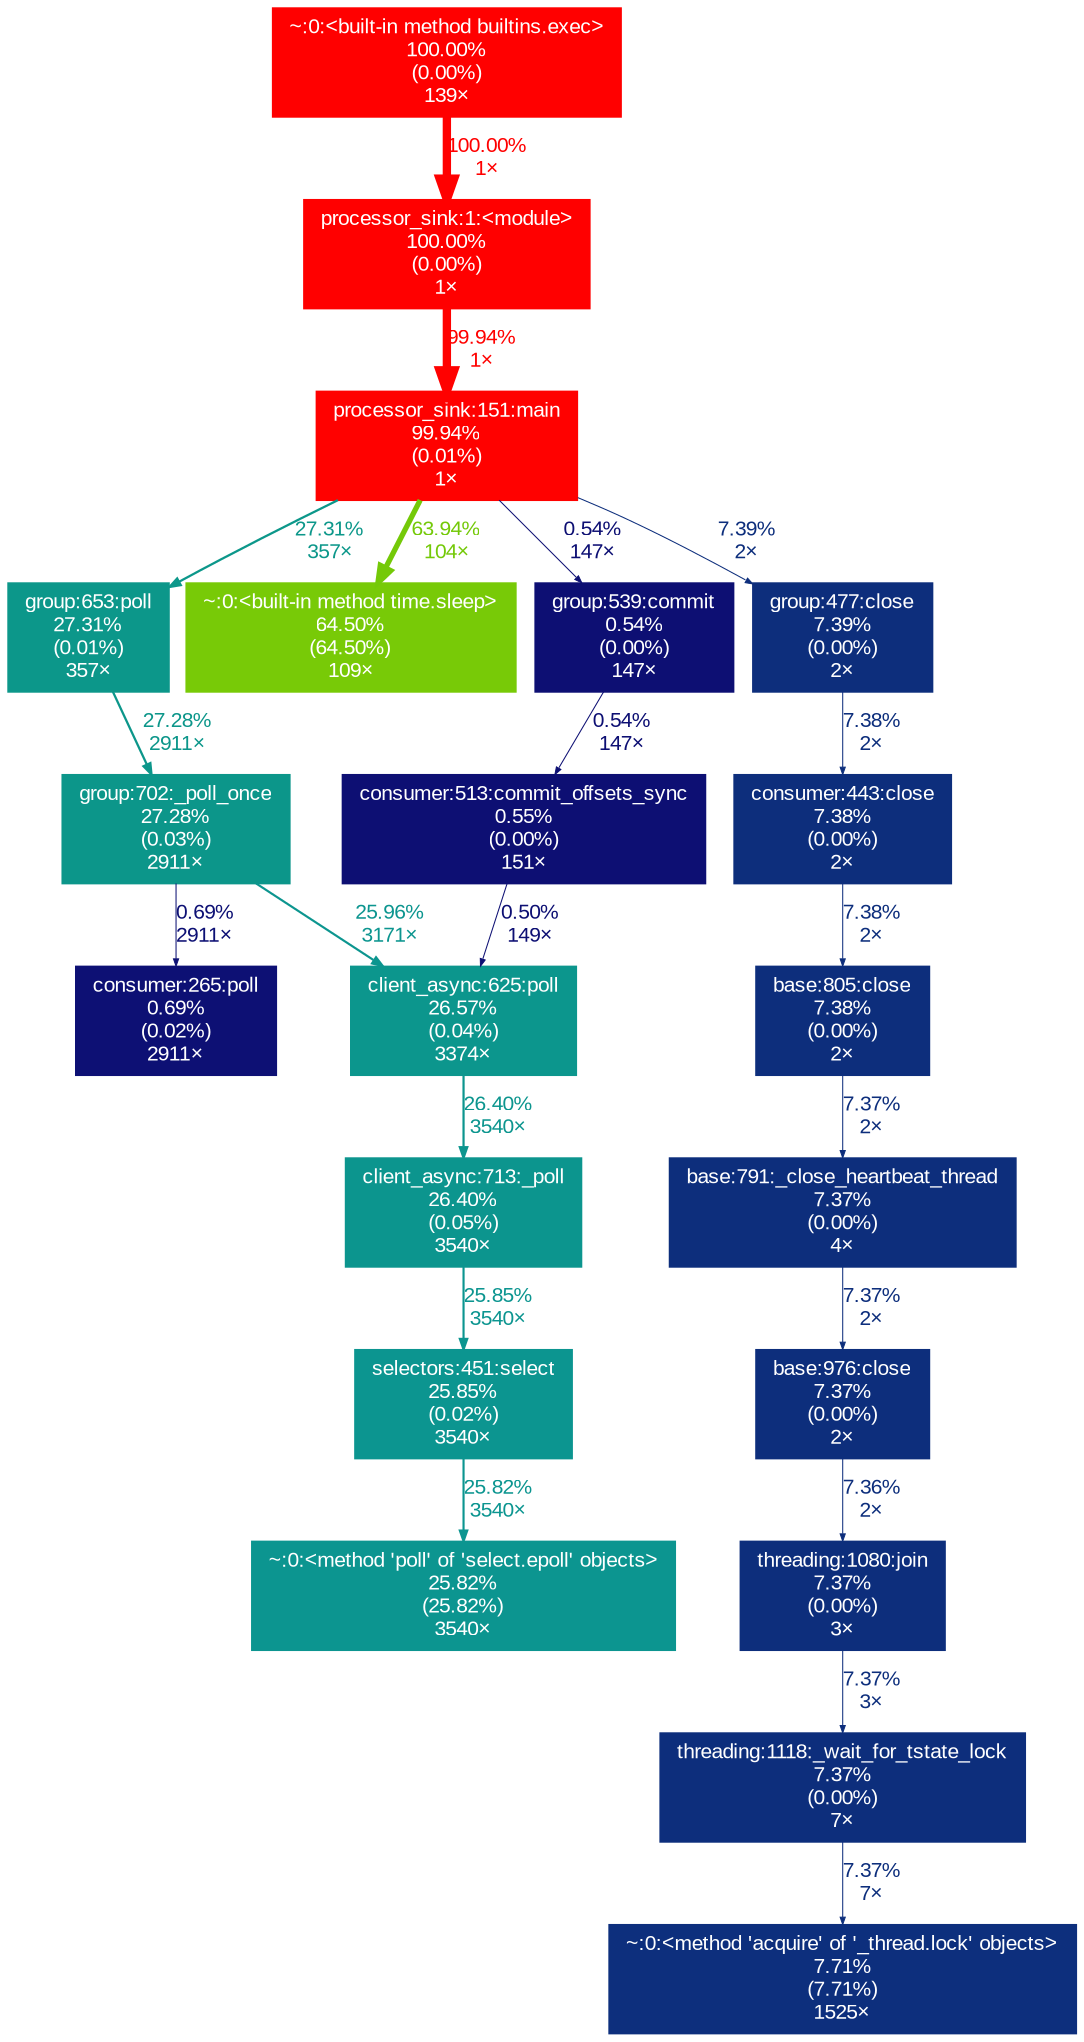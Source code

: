 digraph {
	graph [fontname=Arial, nodesep=0.125, ranksep=0.25];
	node [fontcolor=white, fontname=Arial, height=0, shape=box, style=filled, width=0];
	edge [fontname=Arial];
	53 [color="#0c9590", fontcolor="#ffffff", fontsize="10.00", label="selectors:451:select\n25.85%\n(0.02%)\n3540×", tooltip="/opt/conda/lib/python3.11/selectors.py"];
	53 -> 1539 [arrowsize="0.51", color="#0c9590", fontcolor="#0c9590", fontsize="10.00", label="25.82%\n3540×", labeldistance="1.03", penwidth="1.03"];
	83 [color="#0c968d", fontcolor="#ffffff", fontsize="10.00", label="client_async:625:poll\n26.57%\n(0.04%)\n3374×", tooltip="/opt/conda/lib/python3.11/site-packages/kafka/client_async.py"];
	83 -> 190 [arrowsize="0.51", color="#0c958e", fontcolor="#0c958e", fontsize="10.00", label="26.40%\n3540×", labeldistance="1.06", penwidth="1.06"];
	144 [color="#ff0100", fontcolor="#ffffff", fontsize="10.00", label="processor_sink:151:main\n99.94%\n(0.01%)\n1×", tooltip="processor_sink.py"];
	144 -> 469 [arrowsize="0.52", color="#0c978a", fontcolor="#0c978a", fontsize="10.00", label="27.31%\n357×", labeldistance="1.09", penwidth="1.09"];
	144 -> 713 [arrowsize="0.80", color="#74c908", fontcolor="#74c908", fontsize="10.00", label="63.94%\n104×", labeldistance="2.56", penwidth="2.56"];
	144 -> 860 [arrowsize="0.35", color="#0d2e7c", fontcolor="#0d2e7c", fontsize="10.00", label="7.39%\n2×", labeldistance="0.50", penwidth="0.50"];
	144 -> 928 [arrowsize="0.35", color="#0d0f73", fontcolor="#0d0f73", fontsize="10.00", label="0.54%\n147×", labeldistance="0.50", penwidth="0.50"];
	155 [color="#0d0f73", fontcolor="#ffffff", fontsize="10.00", label="consumer:513:commit_offsets_sync\n0.55%\n(0.00%)\n151×", tooltip="/opt/conda/lib/python3.11/site-packages/kafka/coordinator/consumer.py"];
	155 -> 83 [arrowsize="0.35", color="#0d0f73", fontcolor="#0d0f73", fontsize="10.00", label="0.50%\n149×", labeldistance="0.50", penwidth="0.50"];
	190 [color="#0c958e", fontcolor="#ffffff", fontsize="10.00", label="client_async:713:_poll\n26.40%\n(0.05%)\n3540×", tooltip="/opt/conda/lib/python3.11/site-packages/kafka/client_async.py"];
	190 -> 53 [arrowsize="0.51", color="#0c9590", fontcolor="#0c9590", fontsize="10.00", label="25.85%\n3540×", labeldistance="1.03", penwidth="1.03"];
	423 [color="#ff0000", fontcolor="#ffffff", fontsize="10.00", label="~:0:<built-in method builtins.exec>\n100.00%\n(0.00%)\n139×", tooltip="~"];
	423 -> 763 [arrowsize="1.00", color="#ff0000", fontcolor="#ff0000", fontsize="10.00", label="100.00%\n1×", labeldistance="4.00", penwidth="4.00"];
	469 [color="#0c978a", fontcolor="#ffffff", fontsize="10.00", label="group:653:poll\n27.31%\n(0.01%)\n357×", tooltip="/opt/conda/lib/python3.11/site-packages/kafka/consumer/group.py"];
	469 -> 525 [arrowsize="0.52", color="#0c968a", fontcolor="#0c968a", fontsize="10.00", label="27.28%\n2911×", labeldistance="1.09", penwidth="1.09"];
	525 [color="#0c968a", fontcolor="#ffffff", fontsize="10.00", label="group:702:_poll_once\n27.28%\n(0.03%)\n2911×", tooltip="/opt/conda/lib/python3.11/site-packages/kafka/consumer/group.py"];
	525 -> 83 [arrowsize="0.51", color="#0c958f", fontcolor="#0c958f", fontsize="10.00", label="25.96%\n3171×", labeldistance="1.04", penwidth="1.04"];
	525 -> 917 [arrowsize="0.35", color="#0d1074", fontcolor="#0d1074", fontsize="10.00", label="0.69%\n2911×", labeldistance="0.50", penwidth="0.50"];
	561 [color="#0d2e7c", fontcolor="#ffffff", fontsize="10.00", label="threading:1080:join\n7.37%\n(0.00%)\n3×", tooltip="/opt/conda/lib/python3.11/threading.py"];
	561 -> 671 [arrowsize="0.35", color="#0d2e7c", fontcolor="#0d2e7c", fontsize="10.00", label="7.37%\n3×", labeldistance="0.50", penwidth="0.50"];
	670 [color="#0d2f7d", fontcolor="#ffffff", fontsize="10.00", label="~:0:<method 'acquire' of '_thread.lock' objects>\n7.71%\n(7.71%)\n1525×", tooltip="~"];
	671 [color="#0d2e7c", fontcolor="#ffffff", fontsize="10.00", label="threading:1118:_wait_for_tstate_lock\n7.37%\n(0.00%)\n7×", tooltip="/opt/conda/lib/python3.11/threading.py"];
	671 -> 670 [arrowsize="0.35", color="#0d2e7c", fontcolor="#0d2e7c", fontsize="10.00", label="7.37%\n7×", labeldistance="0.50", penwidth="0.50"];
	713 [color="#78ca07", fontcolor="#ffffff", fontsize="10.00", label="~:0:<built-in method time.sleep>\n64.50%\n(64.50%)\n109×", tooltip="~"];
	763 [color="#ff0000", fontcolor="#ffffff", fontsize="10.00", label="processor_sink:1:<module>\n100.00%\n(0.00%)\n1×", tooltip="processor_sink.py"];
	763 -> 144 [arrowsize="1.00", color="#ff0100", fontcolor="#ff0100", fontsize="10.00", label="99.94%\n1×", labeldistance="4.00", penwidth="4.00"];
	860 [color="#0d2e7c", fontcolor="#ffffff", fontsize="10.00", label="group:477:close\n7.39%\n(0.00%)\n2×", tooltip="/opt/conda/lib/python3.11/site-packages/kafka/consumer/group.py"];
	860 -> 929 [arrowsize="0.35", color="#0d2e7c", fontcolor="#0d2e7c", fontsize="10.00", label="7.38%\n2×", labeldistance="0.50", penwidth="0.50"];
	917 [color="#0d1074", fontcolor="#ffffff", fontsize="10.00", label="consumer:265:poll\n0.69%\n(0.02%)\n2911×", tooltip="/opt/conda/lib/python3.11/site-packages/kafka/coordinator/consumer.py"];
	919 [color="#0d2e7c", fontcolor="#ffffff", fontsize="10.00", label="base:805:close\n7.38%\n(0.00%)\n2×", tooltip="/opt/conda/lib/python3.11/site-packages/kafka/coordinator/base.py"];
	919 -> 923 [arrowsize="0.35", color="#0d2e7c", fontcolor="#0d2e7c", fontsize="10.00", label="7.37%\n2×", labeldistance="0.50", penwidth="0.50"];
	922 [color="#0d2e7c", fontcolor="#ffffff", fontsize="10.00", label="base:976:close\n7.37%\n(0.00%)\n2×", tooltip="/opt/conda/lib/python3.11/site-packages/kafka/coordinator/base.py"];
	922 -> 561 [arrowsize="0.35", color="#0d2e7c", fontcolor="#0d2e7c", fontsize="10.00", label="7.36%\n2×", labeldistance="0.50", penwidth="0.50"];
	923 [color="#0d2e7c", fontcolor="#ffffff", fontsize="10.00", label="base:791:_close_heartbeat_thread\n7.37%\n(0.00%)\n4×", tooltip="/opt/conda/lib/python3.11/site-packages/kafka/coordinator/base.py"];
	923 -> 922 [arrowsize="0.35", color="#0d2e7c", fontcolor="#0d2e7c", fontsize="10.00", label="7.37%\n2×", labeldistance="0.50", penwidth="0.50"];
	928 [color="#0d0f73", fontcolor="#ffffff", fontsize="10.00", label="group:539:commit\n0.54%\n(0.00%)\n147×", tooltip="/opt/conda/lib/python3.11/site-packages/kafka/consumer/group.py"];
	928 -> 155 [arrowsize="0.35", color="#0d0f73", fontcolor="#0d0f73", fontsize="10.00", label="0.54%\n147×", labeldistance="0.50", penwidth="0.50"];
	929 [color="#0d2e7c", fontcolor="#ffffff", fontsize="10.00", label="consumer:443:close\n7.38%\n(0.00%)\n2×", tooltip="/opt/conda/lib/python3.11/site-packages/kafka/coordinator/consumer.py"];
	929 -> 919 [arrowsize="0.35", color="#0d2e7c", fontcolor="#0d2e7c", fontsize="10.00", label="7.38%\n2×", labeldistance="0.50", penwidth="0.50"];
	1539 [color="#0c9590", fontcolor="#ffffff", fontsize="10.00", label="~:0:<method 'poll' of 'select.epoll' objects>\n25.82%\n(25.82%)\n3540×", tooltip="~"];
}
